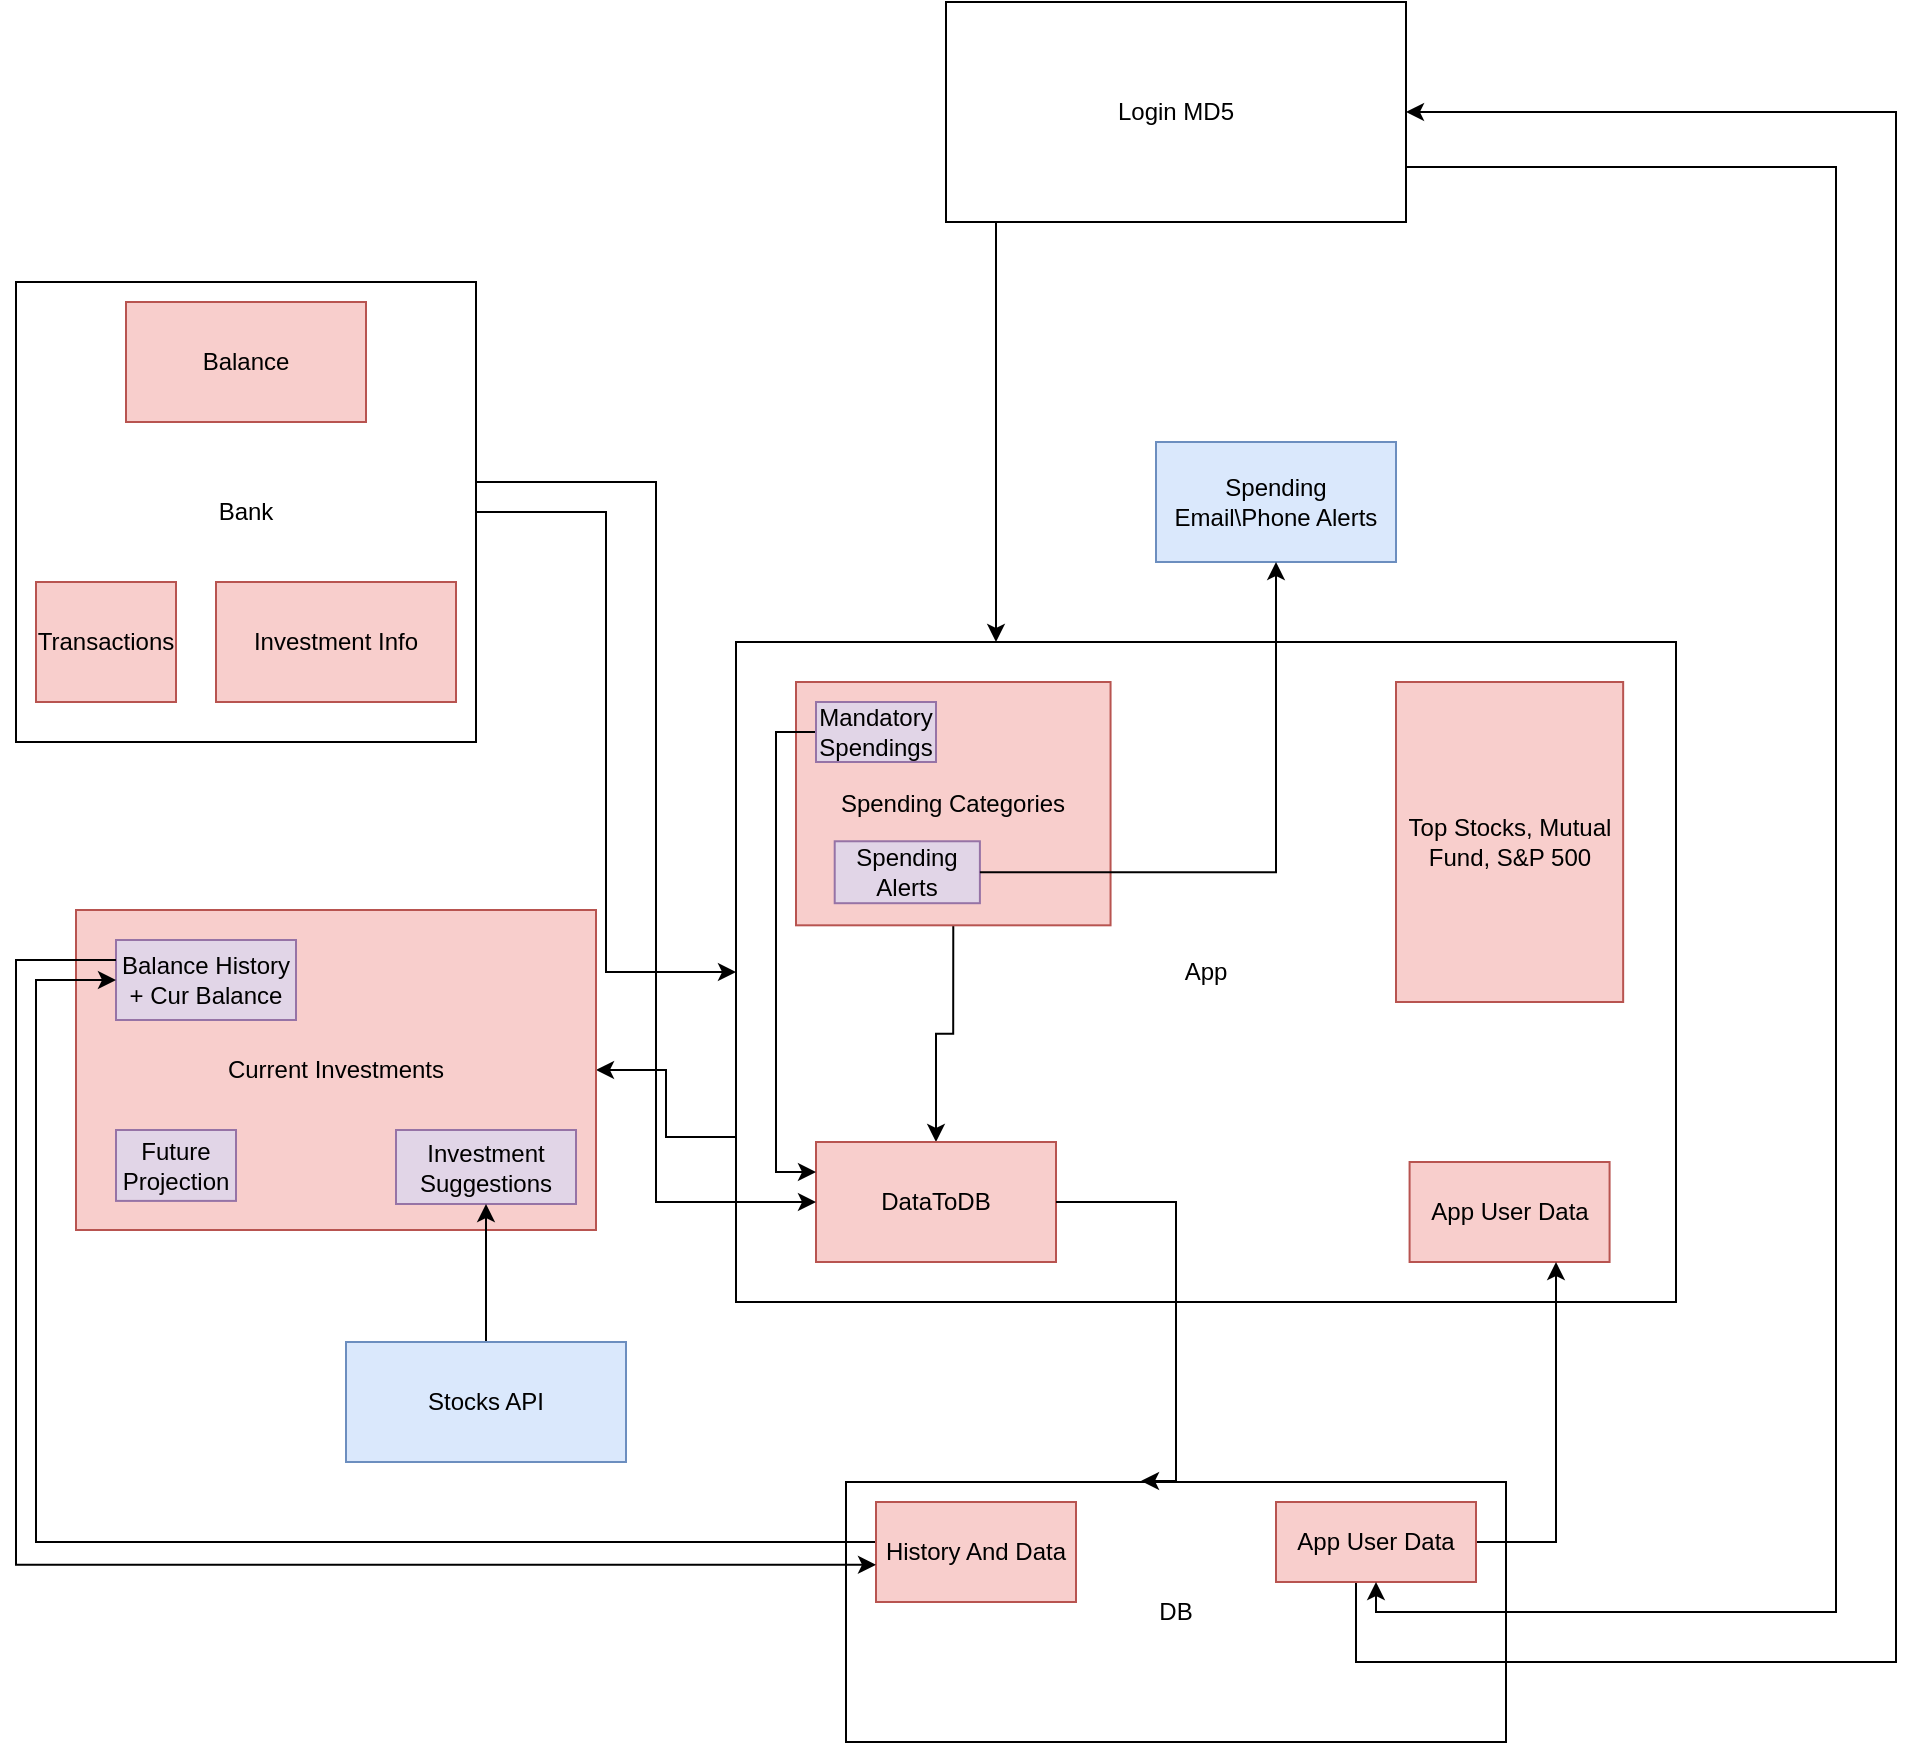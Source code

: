 <mxfile version="20.8.4" type="github">
  <diagram id="Jtc0rVX7clNW-8_20kN3" name="‫עמוד-1‬">
    <mxGraphModel dx="1434" dy="1531" grid="1" gridSize="10" guides="1" tooltips="1" connect="1" arrows="1" fold="1" page="1" pageScale="1" pageWidth="1169" pageHeight="827" math="0" shadow="0">
      <root>
        <mxCell id="0" />
        <mxCell id="1" parent="0" />
        <mxCell id="N8AnYxP54VwCDRnCAkI5-21" style="edgeStyle=orthogonalEdgeStyle;rounded=0;orthogonalLoop=1;jettySize=auto;html=1;exitX=0;exitY=0.75;exitDx=0;exitDy=0;" parent="1" source="N8AnYxP54VwCDRnCAkI5-1" target="N8AnYxP54VwCDRnCAkI5-17" edge="1">
          <mxGeometry relative="1" as="geometry" />
        </mxCell>
        <mxCell id="N8AnYxP54VwCDRnCAkI5-6" style="edgeStyle=orthogonalEdgeStyle;rounded=0;orthogonalLoop=1;jettySize=auto;html=1;" parent="1" source="N8AnYxP54VwCDRnCAkI5-5" target="N8AnYxP54VwCDRnCAkI5-1" edge="1">
          <mxGeometry relative="1" as="geometry" />
        </mxCell>
        <mxCell id="N8AnYxP54VwCDRnCAkI5-5" value="Bank&lt;br&gt;" style="whiteSpace=wrap;html=1;aspect=fixed;" parent="1" vertex="1">
          <mxGeometry x="40" y="20" width="230" height="230" as="geometry" />
        </mxCell>
        <mxCell id="N8AnYxP54VwCDRnCAkI5-10" value="Investment Info" style="rounded=0;whiteSpace=wrap;html=1;fillColor=#f8cecc;strokeColor=#b85450;" parent="1" vertex="1">
          <mxGeometry x="140" y="170" width="120" height="60" as="geometry" />
        </mxCell>
        <mxCell id="N8AnYxP54VwCDRnCAkI5-11" value="Transactions" style="rounded=0;whiteSpace=wrap;html=1;fillColor=#f8cecc;strokeColor=#b85450;" parent="1" vertex="1">
          <mxGeometry x="50" y="170" width="70" height="60" as="geometry" />
        </mxCell>
        <mxCell id="N8AnYxP54VwCDRnCAkI5-12" value="Balance" style="rounded=0;whiteSpace=wrap;html=1;fillColor=#f8cecc;strokeColor=#b85450;" parent="1" vertex="1">
          <mxGeometry x="95" y="30" width="120" height="60" as="geometry" />
        </mxCell>
        <mxCell id="N8AnYxP54VwCDRnCAkI5-19" value="" style="group;" parent="1" vertex="1" connectable="0">
          <mxGeometry x="70" y="334" width="260" height="160" as="geometry" />
        </mxCell>
        <mxCell id="N8AnYxP54VwCDRnCAkI5-17" value="Current Investments" style="rounded=0;whiteSpace=wrap;html=1;fillColor=#f8cecc;strokeColor=#b85450;" parent="N8AnYxP54VwCDRnCAkI5-19" vertex="1">
          <mxGeometry width="260" height="160" as="geometry" />
        </mxCell>
        <mxCell id="N8AnYxP54VwCDRnCAkI5-13" value="Future Projection" style="rounded=0;whiteSpace=wrap;html=1;fillColor=#e1d5e7;strokeColor=#9673a6;" parent="N8AnYxP54VwCDRnCAkI5-19" vertex="1">
          <mxGeometry x="20" y="110" width="60" height="35.45" as="geometry" />
        </mxCell>
        <mxCell id="N8AnYxP54VwCDRnCAkI5-22" value="Balance History + Cur Balance" style="rounded=0;whiteSpace=wrap;html=1;fillColor=#e1d5e7;strokeColor=#9673a6;" parent="N8AnYxP54VwCDRnCAkI5-19" vertex="1">
          <mxGeometry x="20" y="15" width="90" height="40" as="geometry" />
        </mxCell>
        <mxCell id="N8AnYxP54VwCDRnCAkI5-27" value="Investment Suggestions" style="rounded=0;whiteSpace=wrap;html=1;fillColor=#e1d5e7;strokeColor=#9673a6;" parent="N8AnYxP54VwCDRnCAkI5-19" vertex="1">
          <mxGeometry x="160" y="110" width="90" height="37" as="geometry" />
        </mxCell>
        <mxCell id="N8AnYxP54VwCDRnCAkI5-25" value="Spending Email\Phone Alerts" style="whiteSpace=wrap;html=1;rounded=0;fillColor=#dae8fc;strokeColor=#6c8ebf;" parent="1" vertex="1">
          <mxGeometry x="610" y="100" width="120" height="60" as="geometry" />
        </mxCell>
        <mxCell id="N8AnYxP54VwCDRnCAkI5-28" value="DB" style="rounded=0;whiteSpace=wrap;html=1;" parent="1" vertex="1">
          <mxGeometry x="455" y="620" width="330" height="130" as="geometry" />
        </mxCell>
        <mxCell id="N8AnYxP54VwCDRnCAkI5-31" style="edgeStyle=orthogonalEdgeStyle;rounded=0;orthogonalLoop=1;jettySize=auto;html=1;exitX=0;exitY=0.5;exitDx=0;exitDy=0;entryX=0;entryY=0.5;entryDx=0;entryDy=0;" parent="1" source="N8AnYxP54VwCDRnCAkI5-30" target="N8AnYxP54VwCDRnCAkI5-22" edge="1">
          <mxGeometry relative="1" as="geometry">
            <Array as="points">
              <mxPoint x="50" y="650" />
              <mxPoint x="50" y="369" />
            </Array>
          </mxGeometry>
        </mxCell>
        <mxCell id="N8AnYxP54VwCDRnCAkI5-30" value="History And Data" style="rounded=0;whiteSpace=wrap;html=1;fillColor=#f8cecc;strokeColor=#b85450;" parent="1" vertex="1">
          <mxGeometry x="470" y="630" width="100" height="50" as="geometry" />
        </mxCell>
        <mxCell id="N8AnYxP54VwCDRnCAkI5-43" value="" style="group;fillColor=#f8cecc;strokeColor=#b85450;" parent="1" vertex="1" connectable="0">
          <mxGeometry x="400" y="200" width="470" height="330" as="geometry" />
        </mxCell>
        <mxCell id="N8AnYxP54VwCDRnCAkI5-1" value="App&lt;br&gt;" style="rounded=0;whiteSpace=wrap;html=1;" parent="N8AnYxP54VwCDRnCAkI5-43" vertex="1">
          <mxGeometry width="470" height="330" as="geometry" />
        </mxCell>
        <mxCell id="N8AnYxP54VwCDRnCAkI5-16" value="Top Stocks, Mutual Fund, S&amp;amp;P 500" style="rounded=0;whiteSpace=wrap;html=1;fillColor=#f8cecc;strokeColor=#b85450;" parent="N8AnYxP54VwCDRnCAkI5-43" vertex="1">
          <mxGeometry x="330.0" y="20" width="113.58" height="160" as="geometry" />
        </mxCell>
        <mxCell id="N8AnYxP54VwCDRnCAkI5-45" value="App User Data" style="rounded=0;whiteSpace=wrap;html=1;fillColor=#f8cecc;strokeColor=#b85450;" parent="N8AnYxP54VwCDRnCAkI5-43" vertex="1">
          <mxGeometry x="336.79" y="260" width="100.0" height="50" as="geometry" />
        </mxCell>
        <mxCell id="N8AnYxP54VwCDRnCAkI5-23" value="" style="group" parent="N8AnYxP54VwCDRnCAkI5-43" vertex="1" connectable="0">
          <mxGeometry x="30.0" y="20" width="440" height="310" as="geometry" />
        </mxCell>
        <mxCell id="N8AnYxP54VwCDRnCAkI5-67" style="edgeStyle=orthogonalEdgeStyle;rounded=0;orthogonalLoop=1;jettySize=auto;html=1;exitX=0.5;exitY=1;exitDx=0;exitDy=0;" parent="N8AnYxP54VwCDRnCAkI5-23" source="N8AnYxP54VwCDRnCAkI5-14" target="N8AnYxP54VwCDRnCAkI5-48" edge="1">
          <mxGeometry relative="1" as="geometry" />
        </mxCell>
        <mxCell id="N8AnYxP54VwCDRnCAkI5-14" value="Spending Categories" style="rounded=0;whiteSpace=wrap;html=1;fillColor=#f8cecc;strokeColor=#b85450;" parent="N8AnYxP54VwCDRnCAkI5-23" vertex="1">
          <mxGeometry width="157.28" height="121.66" as="geometry" />
        </mxCell>
        <mxCell id="N8AnYxP54VwCDRnCAkI5-15" value="Spending Alerts" style="rounded=0;whiteSpace=wrap;html=1;fillColor=#e1d5e7;strokeColor=#9673a6;" parent="N8AnYxP54VwCDRnCAkI5-23" vertex="1">
          <mxGeometry x="19.353" y="79.638" width="72.594" height="30.966" as="geometry" />
        </mxCell>
        <mxCell id="N8AnYxP54VwCDRnCAkI5-48" value="DataToDB" style="rounded=0;whiteSpace=wrap;html=1;fillColor=#f8cecc;strokeColor=#b85450;" parent="N8AnYxP54VwCDRnCAkI5-23" vertex="1">
          <mxGeometry x="10.0" y="230" width="120.0" height="60" as="geometry" />
        </mxCell>
        <mxCell id="N8AnYxP54VwCDRnCAkI5-68" style="edgeStyle=orthogonalEdgeStyle;rounded=0;orthogonalLoop=1;jettySize=auto;html=1;exitX=0;exitY=0.5;exitDx=0;exitDy=0;entryX=0;entryY=0.25;entryDx=0;entryDy=0;" parent="N8AnYxP54VwCDRnCAkI5-23" source="N8AnYxP54VwCDRnCAkI5-65" target="N8AnYxP54VwCDRnCAkI5-48" edge="1">
          <mxGeometry relative="1" as="geometry" />
        </mxCell>
        <mxCell id="N8AnYxP54VwCDRnCAkI5-65" value="Mandatory Spendings" style="rounded=0;whiteSpace=wrap;html=1;fillColor=#e1d5e7;strokeColor=#9673a6;" parent="N8AnYxP54VwCDRnCAkI5-23" vertex="1">
          <mxGeometry x="10" y="10" width="60" height="30" as="geometry" />
        </mxCell>
        <mxCell id="N8AnYxP54VwCDRnCAkI5-46" style="edgeStyle=orthogonalEdgeStyle;rounded=0;orthogonalLoop=1;jettySize=auto;html=1;exitX=1;exitY=0.5;exitDx=0;exitDy=0;" parent="1" source="N8AnYxP54VwCDRnCAkI5-44" target="N8AnYxP54VwCDRnCAkI5-45" edge="1">
          <mxGeometry relative="1" as="geometry">
            <Array as="points">
              <mxPoint x="810" y="650" />
            </Array>
          </mxGeometry>
        </mxCell>
        <mxCell id="3-Ltox1SMYiP9BeEHd7E-4" style="edgeStyle=orthogonalEdgeStyle;rounded=0;orthogonalLoop=1;jettySize=auto;html=1;exitX=0.25;exitY=1;exitDx=0;exitDy=0;entryX=1;entryY=0.5;entryDx=0;entryDy=0;" parent="1" source="N8AnYxP54VwCDRnCAkI5-44" target="3-Ltox1SMYiP9BeEHd7E-1" edge="1">
          <mxGeometry relative="1" as="geometry">
            <Array as="points">
              <mxPoint x="710" y="670" />
              <mxPoint x="710" y="710" />
              <mxPoint x="980" y="710" />
              <mxPoint x="980" y="-65" />
            </Array>
            <mxPoint x="740" y="-60" as="targetPoint" />
          </mxGeometry>
        </mxCell>
        <mxCell id="N8AnYxP54VwCDRnCAkI5-44" value="App User Data" style="rounded=0;whiteSpace=wrap;html=1;fillColor=#f8cecc;strokeColor=#b85450;" parent="1" vertex="1">
          <mxGeometry x="670" y="630" width="100" height="40" as="geometry" />
        </mxCell>
        <mxCell id="N8AnYxP54VwCDRnCAkI5-26" style="edgeStyle=orthogonalEdgeStyle;rounded=0;orthogonalLoop=1;jettySize=auto;html=1;exitX=1;exitY=0.5;exitDx=0;exitDy=0;" parent="1" source="N8AnYxP54VwCDRnCAkI5-15" target="N8AnYxP54VwCDRnCAkI5-25" edge="1">
          <mxGeometry relative="1" as="geometry" />
        </mxCell>
        <mxCell id="N8AnYxP54VwCDRnCAkI5-55" style="edgeStyle=orthogonalEdgeStyle;rounded=0;orthogonalLoop=1;jettySize=auto;html=1;exitX=1;exitY=0.5;exitDx=0;exitDy=0;entryX=0;entryY=0.5;entryDx=0;entryDy=0;" parent="1" source="N8AnYxP54VwCDRnCAkI5-5" edge="1">
          <mxGeometry relative="1" as="geometry">
            <mxPoint x="440" y="480" as="targetPoint" />
            <Array as="points">
              <mxPoint x="270" y="120" />
              <mxPoint x="360" y="120" />
              <mxPoint x="360" y="480" />
            </Array>
          </mxGeometry>
        </mxCell>
        <mxCell id="N8AnYxP54VwCDRnCAkI5-54" style="edgeStyle=orthogonalEdgeStyle;rounded=0;orthogonalLoop=1;jettySize=auto;html=1;exitX=1;exitY=0.5;exitDx=0;exitDy=0;entryX=0.447;entryY=-0.004;entryDx=0;entryDy=0;entryPerimeter=0;" parent="1" target="N8AnYxP54VwCDRnCAkI5-28" edge="1">
          <mxGeometry relative="1" as="geometry">
            <mxPoint x="560" y="480" as="sourcePoint" />
            <Array as="points">
              <mxPoint x="620" y="480" />
              <mxPoint x="620" y="620" />
            </Array>
          </mxGeometry>
        </mxCell>
        <mxCell id="N8AnYxP54VwCDRnCAkI5-60" style="edgeStyle=orthogonalEdgeStyle;rounded=0;orthogonalLoop=1;jettySize=auto;html=1;exitX=0.5;exitY=0;exitDx=0;exitDy=0;" parent="1" source="N8AnYxP54VwCDRnCAkI5-57" target="N8AnYxP54VwCDRnCAkI5-27" edge="1">
          <mxGeometry relative="1" as="geometry" />
        </mxCell>
        <mxCell id="N8AnYxP54VwCDRnCAkI5-57" value="Stocks API" style="rounded=0;whiteSpace=wrap;html=1;fillColor=#dae8fc;strokeColor=#6c8ebf;" parent="1" vertex="1">
          <mxGeometry x="205" y="550" width="140" height="60" as="geometry" />
        </mxCell>
        <mxCell id="N8AnYxP54VwCDRnCAkI5-61" style="edgeStyle=orthogonalEdgeStyle;rounded=0;orthogonalLoop=1;jettySize=auto;html=1;exitX=0;exitY=0.25;exitDx=0;exitDy=0;entryX=0;entryY=0.628;entryDx=0;entryDy=0;entryPerimeter=0;" parent="1" source="N8AnYxP54VwCDRnCAkI5-22" target="N8AnYxP54VwCDRnCAkI5-30" edge="1">
          <mxGeometry relative="1" as="geometry">
            <Array as="points">
              <mxPoint x="40" y="359" />
              <mxPoint x="40" y="661" />
            </Array>
          </mxGeometry>
        </mxCell>
        <mxCell id="3-Ltox1SMYiP9BeEHd7E-2" style="edgeStyle=orthogonalEdgeStyle;rounded=0;orthogonalLoop=1;jettySize=auto;html=1;" parent="1" source="3-Ltox1SMYiP9BeEHd7E-1" target="N8AnYxP54VwCDRnCAkI5-1" edge="1">
          <mxGeometry relative="1" as="geometry">
            <mxPoint x="540" y="190" as="targetPoint" />
            <Array as="points">
              <mxPoint x="530" y="120" />
              <mxPoint x="530" y="120" />
            </Array>
          </mxGeometry>
        </mxCell>
        <mxCell id="3-Ltox1SMYiP9BeEHd7E-3" style="edgeStyle=orthogonalEdgeStyle;rounded=0;orthogonalLoop=1;jettySize=auto;html=1;exitX=1;exitY=0.75;exitDx=0;exitDy=0;entryX=0.5;entryY=1;entryDx=0;entryDy=0;" parent="1" source="3-Ltox1SMYiP9BeEHd7E-1" target="N8AnYxP54VwCDRnCAkI5-44" edge="1">
          <mxGeometry relative="1" as="geometry">
            <Array as="points">
              <mxPoint x="950" y="-37" />
              <mxPoint x="950" y="685" />
              <mxPoint x="720" y="685" />
            </Array>
          </mxGeometry>
        </mxCell>
        <mxCell id="3-Ltox1SMYiP9BeEHd7E-1" value="Login MD5" style="rounded=0;whiteSpace=wrap;html=1;" parent="1" vertex="1">
          <mxGeometry x="505" y="-120" width="230" height="110" as="geometry" />
        </mxCell>
      </root>
    </mxGraphModel>
  </diagram>
</mxfile>
